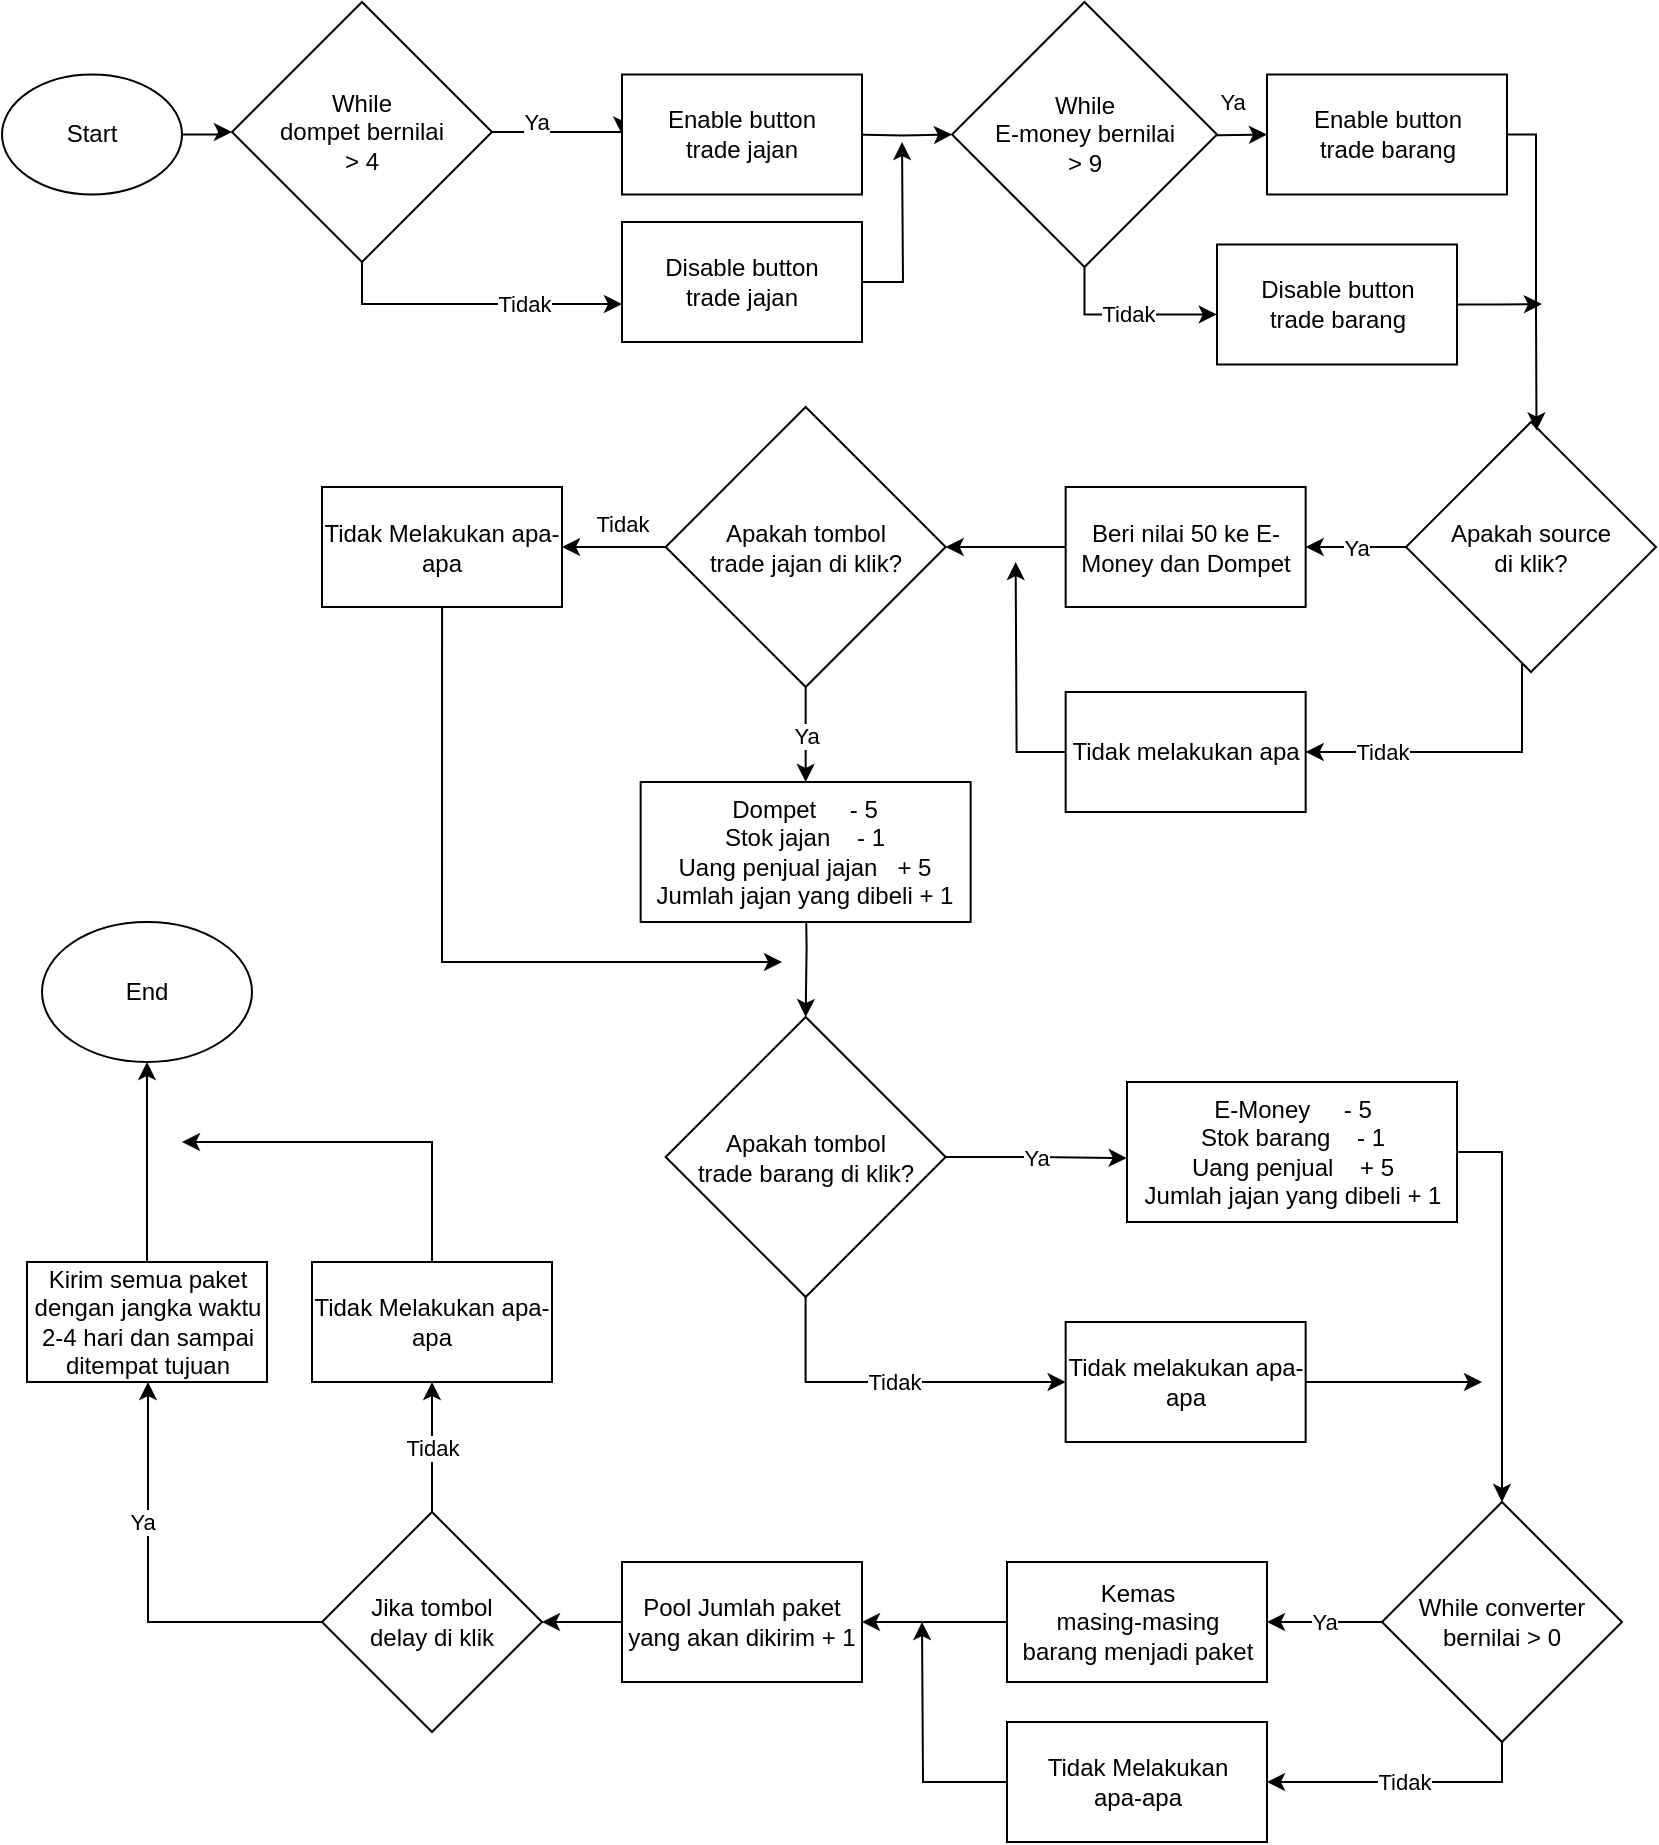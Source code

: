 <mxfile version="17.4.6" type="github">
  <diagram id="C5RBs43oDa-KdzZeNtuy" name="Page-1">
    <mxGraphModel dx="677" dy="365" grid="1" gridSize="10" guides="1" tooltips="1" connect="1" arrows="1" fold="1" page="1" pageScale="1" pageWidth="827" pageHeight="1169" math="0" shadow="0">
      <root>
        <mxCell id="WIyWlLk6GJQsqaUBKTNV-0" />
        <mxCell id="WIyWlLk6GJQsqaUBKTNV-1" parent="WIyWlLk6GJQsqaUBKTNV-0" />
        <mxCell id="Z7cNQyEQPVKTYNyqZmgP-8" style="edgeStyle=orthogonalEdgeStyle;rounded=0;orthogonalLoop=1;jettySize=auto;html=1;entryX=1;entryY=0.5;entryDx=0;entryDy=0;" parent="WIyWlLk6GJQsqaUBKTNV-1" source="Z7cNQyEQPVKTYNyqZmgP-0" target="Z7cNQyEQPVKTYNyqZmgP-10" edge="1">
          <mxGeometry relative="1" as="geometry">
            <mxPoint x="764.94" y="410" as="targetPoint" />
            <Array as="points">
              <mxPoint x="760" y="385" />
            </Array>
          </mxGeometry>
        </mxCell>
        <mxCell id="Z7cNQyEQPVKTYNyqZmgP-34" value="Tidak" style="edgeLabel;html=1;align=center;verticalAlign=middle;resizable=0;points=[];" parent="Z7cNQyEQPVKTYNyqZmgP-8" vertex="1" connectable="0">
          <mxGeometry x="0.498" relative="1" as="geometry">
            <mxPoint as="offset" />
          </mxGeometry>
        </mxCell>
        <mxCell id="Z7cNQyEQPVKTYNyqZmgP-33" value="Ya" style="edgeStyle=orthogonalEdgeStyle;rounded=0;orthogonalLoop=1;jettySize=auto;html=1;entryX=1;entryY=0.5;entryDx=0;entryDy=0;" parent="WIyWlLk6GJQsqaUBKTNV-1" source="Z7cNQyEQPVKTYNyqZmgP-0" target="Z7cNQyEQPVKTYNyqZmgP-11" edge="1">
          <mxGeometry relative="1" as="geometry" />
        </mxCell>
        <mxCell id="Z7cNQyEQPVKTYNyqZmgP-0" value="Apakah source &lt;br&gt;di klik?" style="rhombus;whiteSpace=wrap;html=1;" parent="WIyWlLk6GJQsqaUBKTNV-1" vertex="1">
          <mxGeometry x="702" y="220" width="125" height="125" as="geometry" />
        </mxCell>
        <mxCell id="Z7cNQyEQPVKTYNyqZmgP-38" style="edgeStyle=orthogonalEdgeStyle;rounded=0;orthogonalLoop=1;jettySize=auto;html=1;entryX=0;entryY=0.5;entryDx=0;entryDy=0;" parent="WIyWlLk6GJQsqaUBKTNV-1" source="Z7cNQyEQPVKTYNyqZmgP-4" target="Z7cNQyEQPVKTYNyqZmgP-12" edge="1">
          <mxGeometry relative="1" as="geometry" />
        </mxCell>
        <mxCell id="Z7cNQyEQPVKTYNyqZmgP-4" value="Start" style="ellipse;whiteSpace=wrap;html=1;" parent="WIyWlLk6GJQsqaUBKTNV-1" vertex="1">
          <mxGeometry y="46.25" width="90" height="60" as="geometry" />
        </mxCell>
        <mxCell id="Z7cNQyEQPVKTYNyqZmgP-41" style="edgeStyle=orthogonalEdgeStyle;rounded=0;orthogonalLoop=1;jettySize=auto;html=1;" parent="WIyWlLk6GJQsqaUBKTNV-1" source="Z7cNQyEQPVKTYNyqZmgP-10" edge="1">
          <mxGeometry relative="1" as="geometry">
            <mxPoint x="506.83" y="290" as="targetPoint" />
          </mxGeometry>
        </mxCell>
        <mxCell id="Z7cNQyEQPVKTYNyqZmgP-10" value="Tidak melakukan apa" style="rounded=0;whiteSpace=wrap;html=1;" parent="WIyWlLk6GJQsqaUBKTNV-1" vertex="1">
          <mxGeometry x="531.83" y="355" width="120" height="60" as="geometry" />
        </mxCell>
        <mxCell id="Z7cNQyEQPVKTYNyqZmgP-40" style="edgeStyle=orthogonalEdgeStyle;rounded=0;orthogonalLoop=1;jettySize=auto;html=1;" parent="WIyWlLk6GJQsqaUBKTNV-1" source="Z7cNQyEQPVKTYNyqZmgP-11" target="Z7cNQyEQPVKTYNyqZmgP-39" edge="1">
          <mxGeometry relative="1" as="geometry" />
        </mxCell>
        <mxCell id="Z7cNQyEQPVKTYNyqZmgP-11" value="Beri nilai 50 ke E-Money dan Dompet" style="rounded=0;whiteSpace=wrap;html=1;" parent="WIyWlLk6GJQsqaUBKTNV-1" vertex="1">
          <mxGeometry x="531.83" y="252.5" width="120" height="60" as="geometry" />
        </mxCell>
        <mxCell id="Z7cNQyEQPVKTYNyqZmgP-14" value="Ya" style="edgeStyle=orthogonalEdgeStyle;rounded=0;orthogonalLoop=1;jettySize=auto;html=1;entryX=0;entryY=0.5;entryDx=0;entryDy=0;" parent="WIyWlLk6GJQsqaUBKTNV-1" source="Z7cNQyEQPVKTYNyqZmgP-12" target="kCmnTzstF_ioefvpOy1T-1" edge="1">
          <mxGeometry x="-0.333" y="5" relative="1" as="geometry">
            <mxPoint x="305" y="75" as="targetPoint" />
            <Array as="points">
              <mxPoint x="310" y="75" />
            </Array>
            <mxPoint as="offset" />
          </mxGeometry>
        </mxCell>
        <mxCell id="Z7cNQyEQPVKTYNyqZmgP-22" value="Tidak" style="edgeStyle=orthogonalEdgeStyle;rounded=0;orthogonalLoop=1;jettySize=auto;html=1;" parent="WIyWlLk6GJQsqaUBKTNV-1" source="Z7cNQyEQPVKTYNyqZmgP-12" target="kCmnTzstF_ioefvpOy1T-0" edge="1">
          <mxGeometry x="0.348" relative="1" as="geometry">
            <Array as="points">
              <mxPoint x="180" y="161" />
            </Array>
            <mxPoint as="offset" />
            <mxPoint x="305.24" y="166.71" as="targetPoint" />
          </mxGeometry>
        </mxCell>
        <mxCell id="Z7cNQyEQPVKTYNyqZmgP-12" value="While&lt;br&gt;dompet bernilai &lt;br&gt;&amp;gt; 4" style="rhombus;whiteSpace=wrap;html=1;" parent="WIyWlLk6GJQsqaUBKTNV-1" vertex="1">
          <mxGeometry x="115" y="10" width="130" height="130" as="geometry" />
        </mxCell>
        <mxCell id="Z7cNQyEQPVKTYNyqZmgP-17" value="Ya" style="edgeStyle=orthogonalEdgeStyle;rounded=0;orthogonalLoop=1;jettySize=auto;html=1;entryX=0;entryY=0.5;entryDx=0;entryDy=0;" parent="WIyWlLk6GJQsqaUBKTNV-1" target="Z7cNQyEQPVKTYNyqZmgP-25" edge="1">
          <mxGeometry x="0.481" y="16" relative="1" as="geometry">
            <mxPoint x="642.5" y="76.25" as="targetPoint" />
            <mxPoint x="565" y="76.25" as="sourcePoint" />
            <mxPoint as="offset" />
          </mxGeometry>
        </mxCell>
        <mxCell id="Z7cNQyEQPVKTYNyqZmgP-28" value="Tidak" style="edgeStyle=orthogonalEdgeStyle;rounded=0;orthogonalLoop=1;jettySize=auto;html=1;entryX=-0.001;entryY=0.583;entryDx=0;entryDy=0;entryPerimeter=0;" parent="WIyWlLk6GJQsqaUBKTNV-1" source="Z7cNQyEQPVKTYNyqZmgP-15" target="Z7cNQyEQPVKTYNyqZmgP-27" edge="1">
          <mxGeometry relative="1" as="geometry">
            <Array as="points">
              <mxPoint x="541" y="166.25" />
            </Array>
          </mxGeometry>
        </mxCell>
        <mxCell id="Z7cNQyEQPVKTYNyqZmgP-15" value="While&lt;br&gt;E-money bernilai &lt;br&gt;&amp;gt; 9" style="rhombus;whiteSpace=wrap;html=1;" parent="WIyWlLk6GJQsqaUBKTNV-1" vertex="1">
          <mxGeometry x="475" y="10" width="132.5" height="132.5" as="geometry" />
        </mxCell>
        <mxCell id="Z7cNQyEQPVKTYNyqZmgP-23" style="edgeStyle=orthogonalEdgeStyle;rounded=0;orthogonalLoop=1;jettySize=auto;html=1;entryX=0;entryY=0.5;entryDx=0;entryDy=0;" parent="WIyWlLk6GJQsqaUBKTNV-1" target="Z7cNQyEQPVKTYNyqZmgP-15" edge="1">
          <mxGeometry relative="1" as="geometry">
            <mxPoint x="425" y="76.25" as="sourcePoint" />
          </mxGeometry>
        </mxCell>
        <mxCell id="Z7cNQyEQPVKTYNyqZmgP-35" style="edgeStyle=orthogonalEdgeStyle;rounded=0;orthogonalLoop=1;jettySize=auto;html=1;entryX=0.522;entryY=0.034;entryDx=0;entryDy=0;entryPerimeter=0;" parent="WIyWlLk6GJQsqaUBKTNV-1" source="Z7cNQyEQPVKTYNyqZmgP-25" target="Z7cNQyEQPVKTYNyqZmgP-0" edge="1">
          <mxGeometry relative="1" as="geometry">
            <Array as="points">
              <mxPoint x="767" y="76" />
              <mxPoint x="767" y="163" />
            </Array>
          </mxGeometry>
        </mxCell>
        <mxCell id="Z7cNQyEQPVKTYNyqZmgP-25" value="Enable button &lt;br&gt;trade barang" style="rounded=0;whiteSpace=wrap;html=1;" parent="WIyWlLk6GJQsqaUBKTNV-1" vertex="1">
          <mxGeometry x="632.5" y="46.25" width="120" height="60" as="geometry" />
        </mxCell>
        <mxCell id="Z7cNQyEQPVKTYNyqZmgP-36" style="edgeStyle=orthogonalEdgeStyle;rounded=0;orthogonalLoop=1;jettySize=auto;html=1;" parent="WIyWlLk6GJQsqaUBKTNV-1" source="Z7cNQyEQPVKTYNyqZmgP-27" edge="1">
          <mxGeometry relative="1" as="geometry">
            <mxPoint x="770" y="161" as="targetPoint" />
          </mxGeometry>
        </mxCell>
        <mxCell id="Z7cNQyEQPVKTYNyqZmgP-27" value="Disable button &lt;br&gt;trade barang" style="rounded=0;whiteSpace=wrap;html=1;" parent="WIyWlLk6GJQsqaUBKTNV-1" vertex="1">
          <mxGeometry x="607.5" y="131.25" width="120" height="60" as="geometry" />
        </mxCell>
        <mxCell id="Z7cNQyEQPVKTYNyqZmgP-42" value="Ya" style="edgeStyle=orthogonalEdgeStyle;rounded=0;orthogonalLoop=1;jettySize=auto;html=1;entryX=0.5;entryY=0;entryDx=0;entryDy=0;" parent="WIyWlLk6GJQsqaUBKTNV-1" source="Z7cNQyEQPVKTYNyqZmgP-39" target="Z7cNQyEQPVKTYNyqZmgP-43" edge="1">
          <mxGeometry relative="1" as="geometry">
            <mxPoint x="401.83" y="410" as="targetPoint" />
          </mxGeometry>
        </mxCell>
        <mxCell id="Z7cNQyEQPVKTYNyqZmgP-44" value="Tidak" style="edgeStyle=orthogonalEdgeStyle;rounded=0;orthogonalLoop=1;jettySize=auto;html=1;entryX=1;entryY=0.5;entryDx=0;entryDy=0;" parent="WIyWlLk6GJQsqaUBKTNV-1" source="Z7cNQyEQPVKTYNyqZmgP-39" target="Z7cNQyEQPVKTYNyqZmgP-48" edge="1">
          <mxGeometry x="-0.158" y="-13" relative="1" as="geometry">
            <mxPoint x="280" y="282.5" as="targetPoint" />
            <mxPoint y="1" as="offset" />
          </mxGeometry>
        </mxCell>
        <mxCell id="Z7cNQyEQPVKTYNyqZmgP-39" value="Apakah tombol &lt;br&gt;trade jajan di klik?" style="rhombus;whiteSpace=wrap;html=1;" parent="WIyWlLk6GJQsqaUBKTNV-1" vertex="1">
          <mxGeometry x="331.83" y="212.5" width="140" height="140" as="geometry" />
        </mxCell>
        <mxCell id="Z7cNQyEQPVKTYNyqZmgP-53" style="edgeStyle=orthogonalEdgeStyle;rounded=0;orthogonalLoop=1;jettySize=auto;html=1;entryX=0.5;entryY=0;entryDx=0;entryDy=0;" parent="WIyWlLk6GJQsqaUBKTNV-1" target="Z7cNQyEQPVKTYNyqZmgP-52" edge="1">
          <mxGeometry relative="1" as="geometry">
            <mxPoint x="401.83" y="447.5" as="sourcePoint" />
          </mxGeometry>
        </mxCell>
        <mxCell id="Z7cNQyEQPVKTYNyqZmgP-43" value="Dompet &lt;span style=&quot;white-space: pre&quot;&gt; &lt;/span&gt;&lt;span style=&quot;white-space: pre&quot;&gt; &lt;span style=&quot;white-space: pre&quot;&gt; &lt;/span&gt;&lt;span style=&quot;white-space: pre&quot;&gt; &lt;/span&gt;&lt;/span&gt;- 5&lt;br&gt;Stok jajan &lt;span style=&quot;white-space: pre&quot;&gt; &lt;span style=&quot;white-space: pre&quot;&gt; &lt;/span&gt;&lt;span style=&quot;white-space: pre&quot;&gt; &lt;/span&gt;&lt;/span&gt;- 1&lt;br&gt;Uang penjual jajan &lt;span style=&quot;white-space: pre&quot;&gt; &lt;/span&gt;&lt;span style=&quot;white-space: pre&quot;&gt; &lt;/span&gt;+ 5&lt;br&gt;Jumlah jajan yang dibeli + 1" style="rounded=0;whiteSpace=wrap;html=1;" parent="WIyWlLk6GJQsqaUBKTNV-1" vertex="1">
          <mxGeometry x="319.33" y="400" width="165" height="70" as="geometry" />
        </mxCell>
        <mxCell id="Z7cNQyEQPVKTYNyqZmgP-54" style="edgeStyle=orthogonalEdgeStyle;rounded=0;orthogonalLoop=1;jettySize=auto;html=1;" parent="WIyWlLk6GJQsqaUBKTNV-1" edge="1">
          <mxGeometry relative="1" as="geometry">
            <mxPoint x="390" y="490" as="targetPoint" />
            <mxPoint x="220.043" y="290" as="sourcePoint" />
            <Array as="points">
              <mxPoint x="220" y="490" />
            </Array>
          </mxGeometry>
        </mxCell>
        <mxCell id="Z7cNQyEQPVKTYNyqZmgP-48" value="Tidak Melakukan apa-apa" style="rounded=0;whiteSpace=wrap;html=1;" parent="WIyWlLk6GJQsqaUBKTNV-1" vertex="1">
          <mxGeometry x="160" y="252.5" width="120" height="60" as="geometry" />
        </mxCell>
        <mxCell id="Z7cNQyEQPVKTYNyqZmgP-60" value="Ya" style="edgeStyle=orthogonalEdgeStyle;rounded=0;orthogonalLoop=1;jettySize=auto;html=1;entryX=-0.001;entryY=0.543;entryDx=0;entryDy=0;entryPerimeter=0;" parent="WIyWlLk6GJQsqaUBKTNV-1" source="Z7cNQyEQPVKTYNyqZmgP-52" target="Z7cNQyEQPVKTYNyqZmgP-56" edge="1">
          <mxGeometry relative="1" as="geometry" />
        </mxCell>
        <mxCell id="Z7cNQyEQPVKTYNyqZmgP-61" value="Tidak" style="edgeStyle=orthogonalEdgeStyle;rounded=0;orthogonalLoop=1;jettySize=auto;html=1;" parent="WIyWlLk6GJQsqaUBKTNV-1" source="Z7cNQyEQPVKTYNyqZmgP-52" target="Z7cNQyEQPVKTYNyqZmgP-58" edge="1">
          <mxGeometry relative="1" as="geometry">
            <Array as="points">
              <mxPoint x="402" y="700" />
            </Array>
          </mxGeometry>
        </mxCell>
        <mxCell id="Z7cNQyEQPVKTYNyqZmgP-52" value="Apakah tombol &lt;br&gt;trade barang di klik?" style="rhombus;whiteSpace=wrap;html=1;" parent="WIyWlLk6GJQsqaUBKTNV-1" vertex="1">
          <mxGeometry x="331.83" y="517.5" width="140" height="140" as="geometry" />
        </mxCell>
        <mxCell id="Z7cNQyEQPVKTYNyqZmgP-63" style="edgeStyle=orthogonalEdgeStyle;rounded=0;orthogonalLoop=1;jettySize=auto;html=1;entryX=0.5;entryY=0;entryDx=0;entryDy=0;" parent="WIyWlLk6GJQsqaUBKTNV-1" source="Z7cNQyEQPVKTYNyqZmgP-56" target="Z7cNQyEQPVKTYNyqZmgP-62" edge="1">
          <mxGeometry relative="1" as="geometry">
            <Array as="points">
              <mxPoint x="750" y="585" />
            </Array>
          </mxGeometry>
        </mxCell>
        <mxCell id="Z7cNQyEQPVKTYNyqZmgP-56" value="E-Money &lt;span style=&quot;white-space: pre&quot;&gt; &lt;/span&gt;&lt;span style=&quot;white-space: pre&quot;&gt; &lt;/span&gt;&lt;span style=&quot;white-space: pre&quot;&gt; &lt;/span&gt;&lt;span style=&quot;white-space: pre&quot;&gt; &lt;/span&gt;- 5&lt;br&gt;Stok barang &lt;span style=&quot;white-space: pre&quot;&gt; &lt;/span&gt;&lt;span style=&quot;white-space: pre&quot;&gt; &lt;/span&gt;&lt;span style=&quot;white-space: pre&quot;&gt; &lt;/span&gt;- 1&lt;br&gt;Uang penjual &lt;span style=&quot;white-space: pre&quot;&gt; &lt;/span&gt;&lt;span style=&quot;white-space: pre&quot;&gt; &lt;/span&gt;&lt;span style=&quot;white-space: pre&quot;&gt; &lt;/span&gt;+ 5&lt;br&gt;Jumlah jajan yang dibeli + 1" style="rounded=0;whiteSpace=wrap;html=1;" parent="WIyWlLk6GJQsqaUBKTNV-1" vertex="1">
          <mxGeometry x="562.5" y="550" width="165" height="70" as="geometry" />
        </mxCell>
        <mxCell id="Z7cNQyEQPVKTYNyqZmgP-64" style="edgeStyle=orthogonalEdgeStyle;rounded=0;orthogonalLoop=1;jettySize=auto;html=1;" parent="WIyWlLk6GJQsqaUBKTNV-1" source="Z7cNQyEQPVKTYNyqZmgP-58" edge="1">
          <mxGeometry relative="1" as="geometry">
            <mxPoint x="740" y="700" as="targetPoint" />
          </mxGeometry>
        </mxCell>
        <mxCell id="Z7cNQyEQPVKTYNyqZmgP-58" value="Tidak melakukan apa-apa" style="rounded=0;whiteSpace=wrap;html=1;" parent="WIyWlLk6GJQsqaUBKTNV-1" vertex="1">
          <mxGeometry x="531.83" y="670" width="120" height="60" as="geometry" />
        </mxCell>
        <mxCell id="Z7cNQyEQPVKTYNyqZmgP-65" value="Ya" style="edgeStyle=orthogonalEdgeStyle;rounded=0;orthogonalLoop=1;jettySize=auto;html=1;entryX=1;entryY=0.5;entryDx=0;entryDy=0;" parent="WIyWlLk6GJQsqaUBKTNV-1" source="Z7cNQyEQPVKTYNyqZmgP-62" target="Z7cNQyEQPVKTYNyqZmgP-66" edge="1">
          <mxGeometry relative="1" as="geometry">
            <mxPoint x="620" y="820" as="targetPoint" />
          </mxGeometry>
        </mxCell>
        <mxCell id="Z7cNQyEQPVKTYNyqZmgP-69" value="Tidak" style="edgeStyle=orthogonalEdgeStyle;rounded=0;orthogonalLoop=1;jettySize=auto;html=1;entryX=1;entryY=0.5;entryDx=0;entryDy=0;" parent="WIyWlLk6GJQsqaUBKTNV-1" source="Z7cNQyEQPVKTYNyqZmgP-62" target="Z7cNQyEQPVKTYNyqZmgP-68" edge="1">
          <mxGeometry relative="1" as="geometry">
            <Array as="points">
              <mxPoint x="750" y="900" />
            </Array>
          </mxGeometry>
        </mxCell>
        <mxCell id="Z7cNQyEQPVKTYNyqZmgP-62" value="While converter bernilai &amp;gt; 0" style="rhombus;whiteSpace=wrap;html=1;" parent="WIyWlLk6GJQsqaUBKTNV-1" vertex="1">
          <mxGeometry x="690" y="760" width="120" height="120" as="geometry" />
        </mxCell>
        <mxCell id="Z7cNQyEQPVKTYNyqZmgP-70" style="edgeStyle=orthogonalEdgeStyle;rounded=0;orthogonalLoop=1;jettySize=auto;html=1;" parent="WIyWlLk6GJQsqaUBKTNV-1" source="Z7cNQyEQPVKTYNyqZmgP-66" target="Z7cNQyEQPVKTYNyqZmgP-71" edge="1">
          <mxGeometry relative="1" as="geometry">
            <mxPoint x="440" y="820" as="targetPoint" />
          </mxGeometry>
        </mxCell>
        <mxCell id="Z7cNQyEQPVKTYNyqZmgP-66" value="Kemas &lt;br&gt;masing-masing &lt;br&gt;barang menjadi paket" style="rounded=0;whiteSpace=wrap;html=1;" parent="WIyWlLk6GJQsqaUBKTNV-1" vertex="1">
          <mxGeometry x="502.5" y="790" width="130" height="60" as="geometry" />
        </mxCell>
        <mxCell id="Z7cNQyEQPVKTYNyqZmgP-74" style="edgeStyle=orthogonalEdgeStyle;rounded=0;orthogonalLoop=1;jettySize=auto;html=1;" parent="WIyWlLk6GJQsqaUBKTNV-1" source="Z7cNQyEQPVKTYNyqZmgP-68" edge="1">
          <mxGeometry relative="1" as="geometry">
            <mxPoint x="460" y="820" as="targetPoint" />
          </mxGeometry>
        </mxCell>
        <mxCell id="Z7cNQyEQPVKTYNyqZmgP-68" value="Tidak Melakukan &lt;br&gt;apa-apa" style="rounded=0;whiteSpace=wrap;html=1;" parent="WIyWlLk6GJQsqaUBKTNV-1" vertex="1">
          <mxGeometry x="502.5" y="870" width="130" height="60" as="geometry" />
        </mxCell>
        <mxCell id="Z7cNQyEQPVKTYNyqZmgP-72" style="edgeStyle=orthogonalEdgeStyle;rounded=0;orthogonalLoop=1;jettySize=auto;html=1;" parent="WIyWlLk6GJQsqaUBKTNV-1" source="Z7cNQyEQPVKTYNyqZmgP-71" target="Z7cNQyEQPVKTYNyqZmgP-73" edge="1">
          <mxGeometry relative="1" as="geometry">
            <mxPoint x="240" y="820" as="targetPoint" />
          </mxGeometry>
        </mxCell>
        <mxCell id="Z7cNQyEQPVKTYNyqZmgP-71" value="Pool Jumlah paket yang akan dikirim + 1" style="rounded=0;whiteSpace=wrap;html=1;" parent="WIyWlLk6GJQsqaUBKTNV-1" vertex="1">
          <mxGeometry x="310" y="790" width="120" height="60" as="geometry" />
        </mxCell>
        <mxCell id="Z7cNQyEQPVKTYNyqZmgP-75" value="Ya" style="edgeStyle=orthogonalEdgeStyle;rounded=0;orthogonalLoop=1;jettySize=auto;html=1;" parent="WIyWlLk6GJQsqaUBKTNV-1" source="Z7cNQyEQPVKTYNyqZmgP-73" target="Z7cNQyEQPVKTYNyqZmgP-76" edge="1">
          <mxGeometry x="0.324" y="3" relative="1" as="geometry">
            <mxPoint x="70" y="720" as="targetPoint" />
            <Array as="points">
              <mxPoint x="73" y="820" />
            </Array>
            <mxPoint as="offset" />
          </mxGeometry>
        </mxCell>
        <mxCell id="Z7cNQyEQPVKTYNyqZmgP-81" value="Tidak" style="edgeStyle=orthogonalEdgeStyle;rounded=0;orthogonalLoop=1;jettySize=auto;html=1;" parent="WIyWlLk6GJQsqaUBKTNV-1" source="Z7cNQyEQPVKTYNyqZmgP-73" target="Z7cNQyEQPVKTYNyqZmgP-82" edge="1">
          <mxGeometry relative="1" as="geometry">
            <mxPoint x="205" y="720" as="targetPoint" />
          </mxGeometry>
        </mxCell>
        <mxCell id="Z7cNQyEQPVKTYNyqZmgP-73" value="Jika tombol &lt;br&gt;delay di klik" style="rhombus;whiteSpace=wrap;html=1;" parent="WIyWlLk6GJQsqaUBKTNV-1" vertex="1">
          <mxGeometry x="160" y="765" width="110" height="110" as="geometry" />
        </mxCell>
        <mxCell id="Z7cNQyEQPVKTYNyqZmgP-77" style="edgeStyle=orthogonalEdgeStyle;rounded=0;orthogonalLoop=1;jettySize=auto;html=1;entryX=0.5;entryY=1;entryDx=0;entryDy=0;" parent="WIyWlLk6GJQsqaUBKTNV-1" source="Z7cNQyEQPVKTYNyqZmgP-76" target="Z7cNQyEQPVKTYNyqZmgP-79" edge="1">
          <mxGeometry relative="1" as="geometry">
            <mxPoint x="80" y="620" as="targetPoint" />
          </mxGeometry>
        </mxCell>
        <mxCell id="Z7cNQyEQPVKTYNyqZmgP-76" value="Kirim semua paket dengan jangka waktu 2-4 hari dan sampai ditempat tujuan" style="rounded=0;whiteSpace=wrap;html=1;" parent="WIyWlLk6GJQsqaUBKTNV-1" vertex="1">
          <mxGeometry x="12.5" y="640" width="120" height="60" as="geometry" />
        </mxCell>
        <mxCell id="Z7cNQyEQPVKTYNyqZmgP-79" value="End" style="ellipse;whiteSpace=wrap;html=1;" parent="WIyWlLk6GJQsqaUBKTNV-1" vertex="1">
          <mxGeometry x="20" y="470" width="105" height="70" as="geometry" />
        </mxCell>
        <mxCell id="Z7cNQyEQPVKTYNyqZmgP-83" style="edgeStyle=orthogonalEdgeStyle;rounded=0;orthogonalLoop=1;jettySize=auto;html=1;" parent="WIyWlLk6GJQsqaUBKTNV-1" source="Z7cNQyEQPVKTYNyqZmgP-82" edge="1">
          <mxGeometry relative="1" as="geometry">
            <mxPoint x="90" y="580" as="targetPoint" />
            <Array as="points">
              <mxPoint x="215" y="580" />
            </Array>
          </mxGeometry>
        </mxCell>
        <mxCell id="Z7cNQyEQPVKTYNyqZmgP-82" value="Tidak Melakukan apa-apa" style="rounded=0;whiteSpace=wrap;html=1;" parent="WIyWlLk6GJQsqaUBKTNV-1" vertex="1">
          <mxGeometry x="155" y="640" width="120" height="60" as="geometry" />
        </mxCell>
        <mxCell id="kCmnTzstF_ioefvpOy1T-2" style="edgeStyle=orthogonalEdgeStyle;rounded=0;orthogonalLoop=1;jettySize=auto;html=1;" edge="1" parent="WIyWlLk6GJQsqaUBKTNV-1" source="kCmnTzstF_ioefvpOy1T-0">
          <mxGeometry relative="1" as="geometry">
            <mxPoint x="450" y="80" as="targetPoint" />
          </mxGeometry>
        </mxCell>
        <mxCell id="kCmnTzstF_ioefvpOy1T-0" value="Disable button &lt;br&gt;trade jajan" style="rounded=0;whiteSpace=wrap;html=1;" vertex="1" parent="WIyWlLk6GJQsqaUBKTNV-1">
          <mxGeometry x="310" y="120" width="120" height="60" as="geometry" />
        </mxCell>
        <mxCell id="kCmnTzstF_ioefvpOy1T-1" value="Enable button&lt;br&gt;trade jajan" style="rounded=0;whiteSpace=wrap;html=1;" vertex="1" parent="WIyWlLk6GJQsqaUBKTNV-1">
          <mxGeometry x="310" y="46.25" width="120" height="60" as="geometry" />
        </mxCell>
      </root>
    </mxGraphModel>
  </diagram>
</mxfile>
